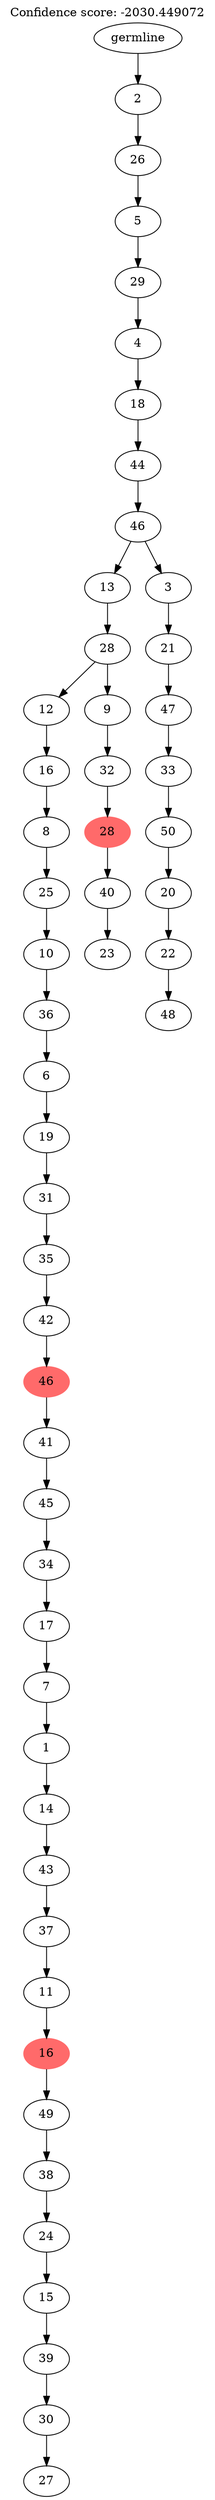 digraph g {
	"52" -> "53";
	"53" [label="27"];
	"51" -> "52";
	"52" [label="30"];
	"50" -> "51";
	"51" [label="39"];
	"49" -> "50";
	"50" [label="15"];
	"48" -> "49";
	"49" [label="24"];
	"47" -> "48";
	"48" [label="38"];
	"46" -> "47";
	"47" [label="49"];
	"45" -> "46";
	"46" [color=indianred1, style=filled, label="16"];
	"44" -> "45";
	"45" [label="11"];
	"43" -> "44";
	"44" [label="37"];
	"42" -> "43";
	"43" [label="43"];
	"41" -> "42";
	"42" [label="14"];
	"40" -> "41";
	"41" [label="1"];
	"39" -> "40";
	"40" [label="7"];
	"38" -> "39";
	"39" [label="17"];
	"37" -> "38";
	"38" [label="34"];
	"36" -> "37";
	"37" [label="45"];
	"35" -> "36";
	"36" [label="41"];
	"34" -> "35";
	"35" [color=indianred1, style=filled, label="46"];
	"33" -> "34";
	"34" [label="42"];
	"32" -> "33";
	"33" [label="35"];
	"31" -> "32";
	"32" [label="31"];
	"30" -> "31";
	"31" [label="19"];
	"29" -> "30";
	"30" [label="6"];
	"28" -> "29";
	"29" [label="36"];
	"27" -> "28";
	"28" [label="10"];
	"26" -> "27";
	"27" [label="25"];
	"25" -> "26";
	"26" [label="8"];
	"24" -> "25";
	"25" [label="16"];
	"22" -> "23";
	"23" [label="23"];
	"21" -> "22";
	"22" [label="40"];
	"20" -> "21";
	"21" [color=indianred1, style=filled, label="28"];
	"19" -> "20";
	"20" [label="32"];
	"18" -> "19";
	"19" [label="9"];
	"18" -> "24";
	"24" [label="12"];
	"17" -> "18";
	"18" [label="28"];
	"15" -> "16";
	"16" [label="48"];
	"14" -> "15";
	"15" [label="22"];
	"13" -> "14";
	"14" [label="20"];
	"12" -> "13";
	"13" [label="50"];
	"11" -> "12";
	"12" [label="33"];
	"10" -> "11";
	"11" [label="47"];
	"9" -> "10";
	"10" [label="21"];
	"8" -> "9";
	"9" [label="3"];
	"8" -> "17";
	"17" [label="13"];
	"7" -> "8";
	"8" [label="46"];
	"6" -> "7";
	"7" [label="44"];
	"5" -> "6";
	"6" [label="18"];
	"4" -> "5";
	"5" [label="4"];
	"3" -> "4";
	"4" [label="29"];
	"2" -> "3";
	"3" [label="5"];
	"1" -> "2";
	"2" [label="26"];
	"0" -> "1";
	"1" [label="2"];
	"0" [label="germline"];
	labelloc="t";
	label="Confidence score: -2030.449072";
}
